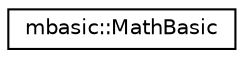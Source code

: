 digraph "Graphical Class Hierarchy"
{
  edge [fontname="Helvetica",fontsize="10",labelfontname="Helvetica",labelfontsize="10"];
  node [fontname="Helvetica",fontsize="10",shape=record];
  rankdir="LR";
  Node0 [label="mbasic::MathBasic",height=0.2,width=0.4,color="black", fillcolor="white", style="filled",URL="$classmbasic_1_1MathBasic.html"];
}
